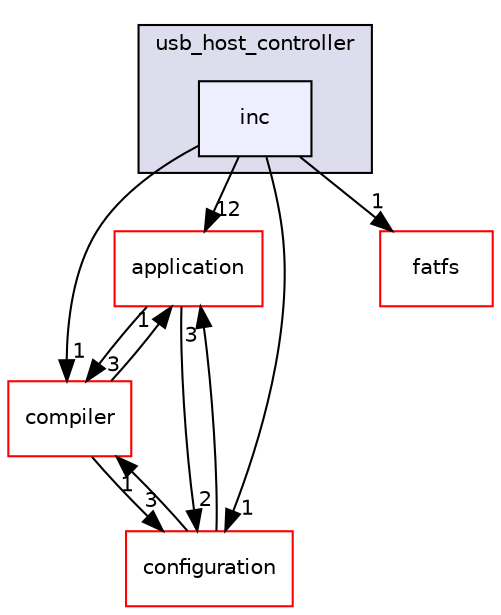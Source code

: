 digraph "inc" {
  compound=true
  node [ fontsize="10", fontname="Helvetica"];
  edge [ labelfontsize="10", labelfontname="Helvetica"];
  subgraph clusterdir_c54624a709f5dccc0eec666c2f55b05e {
    graph [ bgcolor="#ddddee", pencolor="black", label="usb_host_controller" fontname="Helvetica", fontsize="10", URL="dir_c54624a709f5dccc0eec666c2f55b05e.html"]
  dir_67d8830980bba58de24abb89d22a4e13 [shape=box, label="inc", style="filled", fillcolor="#eeeeff", pencolor="black", URL="dir_67d8830980bba58de24abb89d22a4e13.html"];
  }
  dir_eda2a6d705da8f3400ffe9a7dcb90b30 [shape=box label="application" fillcolor="white" style="filled" color="red" URL="dir_eda2a6d705da8f3400ffe9a7dcb90b30.html"];
  dir_f029f3251b48bb3d01d309310e82fd9d [shape=box label="compiler" fillcolor="white" style="filled" color="red" URL="dir_f029f3251b48bb3d01d309310e82fd9d.html"];
  dir_95f7b9d4854ca187ae337d299db232bb [shape=box label="configuration" fillcolor="white" style="filled" color="red" URL="dir_95f7b9d4854ca187ae337d299db232bb.html"];
  dir_585d4b23eed3098ee6079d8b54990fcd [shape=box label="fatfs" fillcolor="white" style="filled" color="red" URL="dir_585d4b23eed3098ee6079d8b54990fcd.html"];
  dir_eda2a6d705da8f3400ffe9a7dcb90b30->dir_f029f3251b48bb3d01d309310e82fd9d [headlabel="3", labeldistance=1.5 headhref="dir_000002_000020.html"];
  dir_eda2a6d705da8f3400ffe9a7dcb90b30->dir_95f7b9d4854ca187ae337d299db232bb [headlabel="2", labeldistance=1.5 headhref="dir_000002_000009.html"];
  dir_f029f3251b48bb3d01d309310e82fd9d->dir_eda2a6d705da8f3400ffe9a7dcb90b30 [headlabel="1", labeldistance=1.5 headhref="dir_000020_000002.html"];
  dir_f029f3251b48bb3d01d309310e82fd9d->dir_95f7b9d4854ca187ae337d299db232bb [headlabel="3", labeldistance=1.5 headhref="dir_000020_000009.html"];
  dir_95f7b9d4854ca187ae337d299db232bb->dir_eda2a6d705da8f3400ffe9a7dcb90b30 [headlabel="3", labeldistance=1.5 headhref="dir_000009_000002.html"];
  dir_95f7b9d4854ca187ae337d299db232bb->dir_f029f3251b48bb3d01d309310e82fd9d [headlabel="1", labeldistance=1.5 headhref="dir_000009_000020.html"];
  dir_67d8830980bba58de24abb89d22a4e13->dir_eda2a6d705da8f3400ffe9a7dcb90b30 [headlabel="12", labeldistance=1.5 headhref="dir_000024_000002.html"];
  dir_67d8830980bba58de24abb89d22a4e13->dir_f029f3251b48bb3d01d309310e82fd9d [headlabel="1", labeldistance=1.5 headhref="dir_000024_000020.html"];
  dir_67d8830980bba58de24abb89d22a4e13->dir_95f7b9d4854ca187ae337d299db232bb [headlabel="1", labeldistance=1.5 headhref="dir_000024_000009.html"];
  dir_67d8830980bba58de24abb89d22a4e13->dir_585d4b23eed3098ee6079d8b54990fcd [headlabel="1", labeldistance=1.5 headhref="dir_000024_000013.html"];
}
